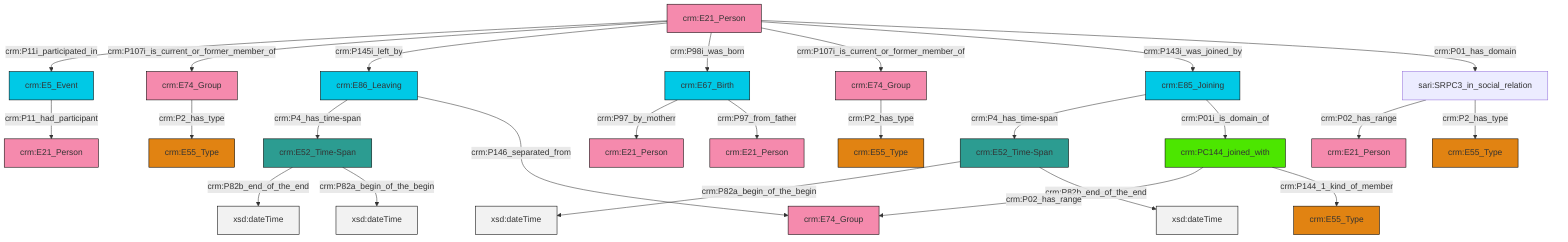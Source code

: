 graph TD
classDef Literal fill:#f2f2f2,stroke:#000000;
classDef CRM_Entity fill:#FFFFFF,stroke:#000000;
classDef Temporal_Entity fill:#00C9E6, stroke:#000000;
classDef Type fill:#E18312, stroke:#000000;
classDef Time-Span fill:#2C9C91, stroke:#000000;
classDef Appellation fill:#FFEB7F, stroke:#000000;
classDef Place fill:#008836, stroke:#000000;
classDef Persistent_Item fill:#B266B2, stroke:#000000;
classDef Conceptual_Object fill:#FFD700, stroke:#000000;
classDef Physical_Thing fill:#D2B48C, stroke:#000000;
classDef Actor fill:#f58aad, stroke:#000000;
classDef PC_Classes fill:#4ce600, stroke:#000000;
classDef Multi fill:#cccccc,stroke:#000000;

0["crm:E21_Person"]:::Actor -->|crm:P11i_participated_in| 1["crm:E5_Event"]:::Temporal_Entity
4["crm:E52_Time-Span"]:::Time-Span -->|crm:P82a_begin_of_the_begin| 5[xsd:dateTime]:::Literal
8["crm:E86_Leaving"]:::Temporal_Entity -->|crm:P4_has_time-span| 9["crm:E52_Time-Span"]:::Time-Span
0["crm:E21_Person"]:::Actor -->|crm:P107i_is_current_or_former_member_of| 11["crm:E74_Group"]:::Actor
2["sari:SRPC3_in_social_relation"]:::Default -->|crm:P02_has_range| 18["crm:E21_Person"]:::Actor
4["crm:E52_Time-Span"]:::Time-Span -->|crm:P82b_end_of_the_end| 21[xsd:dateTime]:::Literal
8["crm:E86_Leaving"]:::Temporal_Entity -->|crm:P146_separated_from| 22["crm:E74_Group"]:::Actor
19["crm:PC144_joined_with"]:::PC_Classes -->|crm:P02_has_range| 22["crm:E74_Group"]:::Actor
0["crm:E21_Person"]:::Actor -->|crm:P145i_left_by| 8["crm:E86_Leaving"]:::Temporal_Entity
0["crm:E21_Person"]:::Actor -->|crm:P98i_was_born| 24["crm:E67_Birth"]:::Temporal_Entity
11["crm:E74_Group"]:::Actor -->|crm:P2_has_type| 29["crm:E55_Type"]:::Type
24["crm:E67_Birth"]:::Temporal_Entity -->|crm:P97_by_motherr| 16["crm:E21_Person"]:::Actor
25["crm:E85_Joining"]:::Temporal_Entity -->|crm:P4_has_time-span| 4["crm:E52_Time-Span"]:::Time-Span
19["crm:PC144_joined_with"]:::PC_Classes -->|crm:P144_1_kind_of_member| 14["crm:E55_Type"]:::Type
24["crm:E67_Birth"]:::Temporal_Entity -->|crm:P97_from_father| 34["crm:E21_Person"]:::Actor
38["crm:E74_Group"]:::Actor -->|crm:P2_has_type| 31["crm:E55_Type"]:::Type
1["crm:E5_Event"]:::Temporal_Entity -->|crm:P11_had_participant| 12["crm:E21_Person"]:::Actor
0["crm:E21_Person"]:::Actor -->|crm:P107i_is_current_or_former_member_of| 38["crm:E74_Group"]:::Actor
0["crm:E21_Person"]:::Actor -->|crm:P143i_was_joined_by| 25["crm:E85_Joining"]:::Temporal_Entity
2["sari:SRPC3_in_social_relation"]:::Default -->|crm:P2_has_type| 6["crm:E55_Type"]:::Type
9["crm:E52_Time-Span"]:::Time-Span -->|crm:P82b_end_of_the_end| 45[xsd:dateTime]:::Literal
0["crm:E21_Person"]:::Actor -->|crm:P01_has_domain| 2["sari:SRPC3_in_social_relation"]:::Default
9["crm:E52_Time-Span"]:::Time-Span -->|crm:P82a_begin_of_the_begin| 46[xsd:dateTime]:::Literal
25["crm:E85_Joining"]:::Temporal_Entity -->|crm:P01i_is_domain_of| 19["crm:PC144_joined_with"]:::PC_Classes